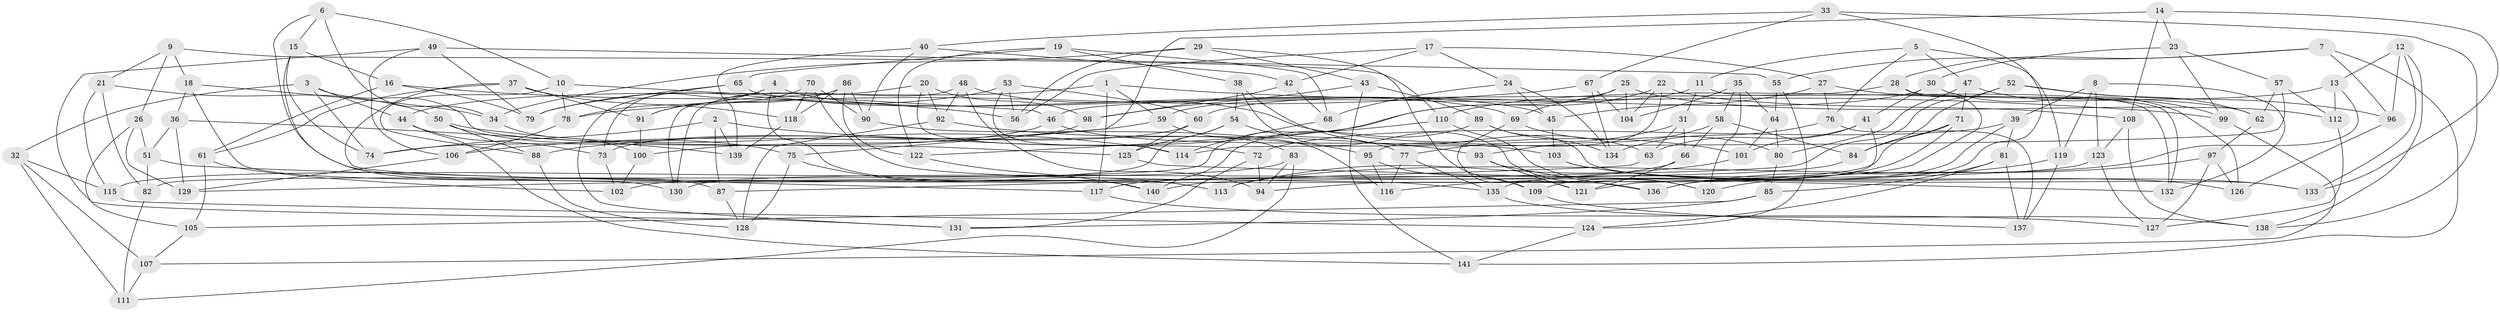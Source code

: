 // Generated by graph-tools (version 1.1) at 2025/16/03/09/25 04:16:14]
// undirected, 141 vertices, 282 edges
graph export_dot {
graph [start="1"]
  node [color=gray90,style=filled];
  1;
  2;
  3;
  4;
  5;
  6;
  7;
  8;
  9;
  10;
  11;
  12;
  13;
  14;
  15;
  16;
  17;
  18;
  19;
  20;
  21;
  22;
  23;
  24;
  25;
  26;
  27;
  28;
  29;
  30;
  31;
  32;
  33;
  34;
  35;
  36;
  37;
  38;
  39;
  40;
  41;
  42;
  43;
  44;
  45;
  46;
  47;
  48;
  49;
  50;
  51;
  52;
  53;
  54;
  55;
  56;
  57;
  58;
  59;
  60;
  61;
  62;
  63;
  64;
  65;
  66;
  67;
  68;
  69;
  70;
  71;
  72;
  73;
  74;
  75;
  76;
  77;
  78;
  79;
  80;
  81;
  82;
  83;
  84;
  85;
  86;
  87;
  88;
  89;
  90;
  91;
  92;
  93;
  94;
  95;
  96;
  97;
  98;
  99;
  100;
  101;
  102;
  103;
  104;
  105;
  106;
  107;
  108;
  109;
  110;
  111;
  112;
  113;
  114;
  115;
  116;
  117;
  118;
  119;
  120;
  121;
  122;
  123;
  124;
  125;
  126;
  127;
  128;
  129;
  130;
  131;
  132;
  133;
  134;
  135;
  136;
  137;
  138;
  139;
  140;
  141;
  1 -- 117;
  1 -- 59;
  1 -- 99;
  1 -- 44;
  2 -- 87;
  2 -- 93;
  2 -- 74;
  2 -- 139;
  3 -- 125;
  3 -- 32;
  3 -- 74;
  3 -- 44;
  4 -- 73;
  4 -- 78;
  4 -- 45;
  4 -- 113;
  5 -- 11;
  5 -- 119;
  5 -- 47;
  5 -- 76;
  6 -- 15;
  6 -- 34;
  6 -- 10;
  6 -- 140;
  7 -- 96;
  7 -- 28;
  7 -- 141;
  7 -- 55;
  8 -- 123;
  8 -- 39;
  8 -- 119;
  8 -- 132;
  9 -- 21;
  9 -- 26;
  9 -- 110;
  9 -- 18;
  10 -- 78;
  10 -- 46;
  10 -- 88;
  11 -- 59;
  11 -- 31;
  11 -- 132;
  12 -- 13;
  12 -- 138;
  12 -- 96;
  12 -- 133;
  13 -- 113;
  13 -- 112;
  13 -- 110;
  14 -- 75;
  14 -- 108;
  14 -- 133;
  14 -- 23;
  15 -- 74;
  15 -- 87;
  15 -- 16;
  16 -- 79;
  16 -- 56;
  16 -- 61;
  17 -- 27;
  17 -- 56;
  17 -- 24;
  17 -- 42;
  18 -- 36;
  18 -- 34;
  18 -- 130;
  19 -- 68;
  19 -- 65;
  19 -- 38;
  19 -- 122;
  20 -- 98;
  20 -- 130;
  20 -- 72;
  20 -- 92;
  21 -- 50;
  21 -- 82;
  21 -- 115;
  22 -- 104;
  22 -- 108;
  22 -- 88;
  22 -- 95;
  23 -- 57;
  23 -- 30;
  23 -- 99;
  24 -- 134;
  24 -- 68;
  24 -- 45;
  25 -- 112;
  25 -- 82;
  25 -- 104;
  25 -- 69;
  26 -- 105;
  26 -- 51;
  26 -- 129;
  27 -- 76;
  27 -- 45;
  27 -- 62;
  28 -- 135;
  28 -- 46;
  28 -- 132;
  29 -- 34;
  29 -- 56;
  29 -- 43;
  29 -- 109;
  30 -- 60;
  30 -- 41;
  30 -- 126;
  31 -- 77;
  31 -- 63;
  31 -- 66;
  32 -- 107;
  32 -- 115;
  32 -- 111;
  33 -- 136;
  33 -- 67;
  33 -- 138;
  33 -- 40;
  34 -- 100;
  35 -- 58;
  35 -- 120;
  35 -- 64;
  35 -- 104;
  36 -- 139;
  36 -- 129;
  36 -- 51;
  37 -- 136;
  37 -- 118;
  37 -- 61;
  37 -- 91;
  38 -- 54;
  38 -- 63;
  38 -- 120;
  39 -- 81;
  39 -- 72;
  39 -- 109;
  40 -- 90;
  40 -- 42;
  40 -- 139;
  41 -- 121;
  41 -- 101;
  41 -- 63;
  42 -- 68;
  42 -- 98;
  43 -- 89;
  43 -- 98;
  43 -- 141;
  44 -- 73;
  44 -- 141;
  45 -- 103;
  46 -- 103;
  46 -- 74;
  47 -- 80;
  47 -- 71;
  47 -- 99;
  48 -- 94;
  48 -- 92;
  48 -- 101;
  48 -- 130;
  49 -- 106;
  49 -- 55;
  49 -- 79;
  49 -- 131;
  50 -- 114;
  50 -- 75;
  50 -- 88;
  51 -- 117;
  51 -- 82;
  52 -- 96;
  52 -- 84;
  52 -- 62;
  52 -- 129;
  53 -- 60;
  53 -- 56;
  53 -- 114;
  53 -- 79;
  54 -- 125;
  54 -- 77;
  54 -- 102;
  55 -- 124;
  55 -- 64;
  57 -- 112;
  57 -- 62;
  57 -- 114;
  58 -- 84;
  58 -- 66;
  58 -- 93;
  59 -- 83;
  59 -- 106;
  60 -- 73;
  60 -- 125;
  61 -- 105;
  61 -- 102;
  62 -- 97;
  63 -- 87;
  64 -- 80;
  64 -- 101;
  65 -- 131;
  65 -- 79;
  65 -- 69;
  66 -- 117;
  66 -- 121;
  67 -- 134;
  67 -- 104;
  67 -- 78;
  68 -- 114;
  69 -- 80;
  69 -- 121;
  70 -- 91;
  70 -- 118;
  70 -- 135;
  70 -- 90;
  71 -- 94;
  71 -- 116;
  71 -- 84;
  72 -- 94;
  72 -- 131;
  73 -- 102;
  75 -- 128;
  75 -- 113;
  76 -- 137;
  76 -- 134;
  77 -- 135;
  77 -- 116;
  78 -- 106;
  80 -- 85;
  81 -- 85;
  81 -- 124;
  81 -- 137;
  82 -- 111;
  83 -- 115;
  83 -- 94;
  83 -- 111;
  84 -- 130;
  85 -- 105;
  85 -- 131;
  86 -- 122;
  86 -- 118;
  86 -- 91;
  86 -- 90;
  87 -- 128;
  88 -- 128;
  89 -- 133;
  89 -- 140;
  89 -- 134;
  90 -- 116;
  91 -- 100;
  92 -- 95;
  92 -- 128;
  93 -- 136;
  93 -- 121;
  95 -- 109;
  95 -- 116;
  96 -- 126;
  97 -- 127;
  97 -- 120;
  97 -- 126;
  98 -- 100;
  99 -- 107;
  100 -- 102;
  101 -- 113;
  103 -- 133;
  103 -- 126;
  105 -- 107;
  106 -- 129;
  107 -- 111;
  108 -- 138;
  108 -- 123;
  109 -- 137;
  110 -- 120;
  110 -- 122;
  112 -- 127;
  115 -- 124;
  117 -- 127;
  118 -- 139;
  119 -- 137;
  119 -- 136;
  122 -- 140;
  123 -- 140;
  123 -- 127;
  124 -- 141;
  125 -- 132;
  135 -- 138;
}
